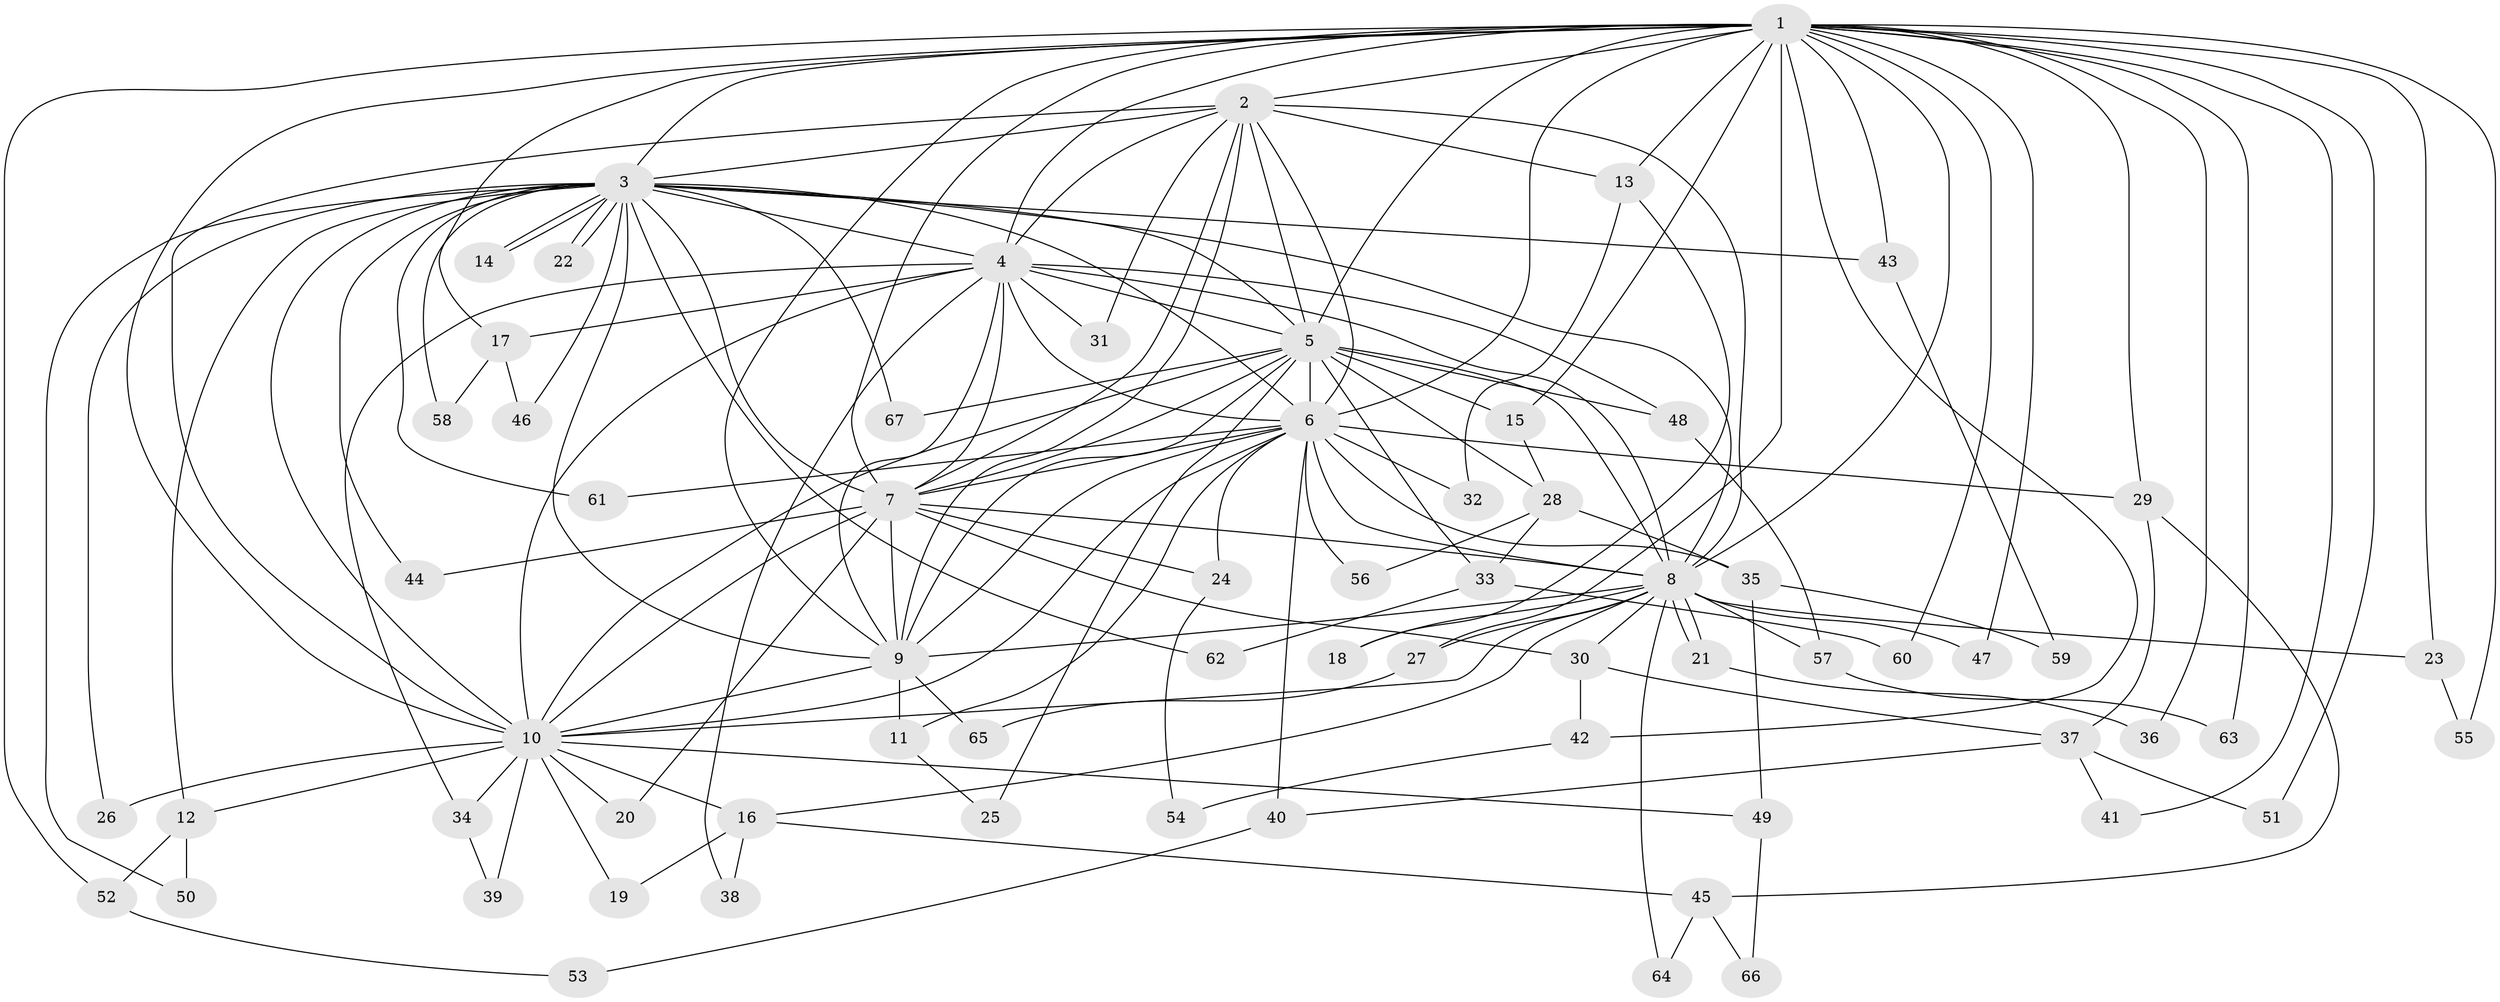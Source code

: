 // coarse degree distribution, {23: 0.02040816326530612, 10: 0.04081632653061224, 20: 0.02040816326530612, 16: 0.04081632653061224, 11: 0.02040816326530612, 19: 0.02040816326530612, 13: 0.02040816326530612, 3: 0.20408163265306123, 4: 0.10204081632653061, 2: 0.4489795918367347, 6: 0.02040816326530612, 5: 0.04081632653061224}
// Generated by graph-tools (version 1.1) at 2025/51/02/27/25 19:51:48]
// undirected, 67 vertices, 159 edges
graph export_dot {
graph [start="1"]
  node [color=gray90,style=filled];
  1;
  2;
  3;
  4;
  5;
  6;
  7;
  8;
  9;
  10;
  11;
  12;
  13;
  14;
  15;
  16;
  17;
  18;
  19;
  20;
  21;
  22;
  23;
  24;
  25;
  26;
  27;
  28;
  29;
  30;
  31;
  32;
  33;
  34;
  35;
  36;
  37;
  38;
  39;
  40;
  41;
  42;
  43;
  44;
  45;
  46;
  47;
  48;
  49;
  50;
  51;
  52;
  53;
  54;
  55;
  56;
  57;
  58;
  59;
  60;
  61;
  62;
  63;
  64;
  65;
  66;
  67;
  1 -- 2;
  1 -- 3;
  1 -- 4;
  1 -- 5;
  1 -- 6;
  1 -- 7;
  1 -- 8;
  1 -- 9;
  1 -- 10;
  1 -- 13;
  1 -- 15;
  1 -- 17;
  1 -- 23;
  1 -- 27;
  1 -- 29;
  1 -- 36;
  1 -- 41;
  1 -- 42;
  1 -- 43;
  1 -- 47;
  1 -- 51;
  1 -- 52;
  1 -- 55;
  1 -- 60;
  1 -- 63;
  2 -- 3;
  2 -- 4;
  2 -- 5;
  2 -- 6;
  2 -- 7;
  2 -- 8;
  2 -- 9;
  2 -- 10;
  2 -- 13;
  2 -- 31;
  3 -- 4;
  3 -- 5;
  3 -- 6;
  3 -- 7;
  3 -- 8;
  3 -- 9;
  3 -- 10;
  3 -- 12;
  3 -- 14;
  3 -- 14;
  3 -- 22;
  3 -- 22;
  3 -- 26;
  3 -- 43;
  3 -- 44;
  3 -- 46;
  3 -- 50;
  3 -- 58;
  3 -- 61;
  3 -- 62;
  3 -- 67;
  4 -- 5;
  4 -- 6;
  4 -- 7;
  4 -- 8;
  4 -- 9;
  4 -- 10;
  4 -- 17;
  4 -- 31;
  4 -- 34;
  4 -- 38;
  4 -- 48;
  5 -- 6;
  5 -- 7;
  5 -- 8;
  5 -- 9;
  5 -- 10;
  5 -- 15;
  5 -- 25;
  5 -- 28;
  5 -- 33;
  5 -- 48;
  5 -- 67;
  6 -- 7;
  6 -- 8;
  6 -- 9;
  6 -- 10;
  6 -- 11;
  6 -- 24;
  6 -- 29;
  6 -- 32;
  6 -- 35;
  6 -- 40;
  6 -- 56;
  6 -- 61;
  7 -- 8;
  7 -- 9;
  7 -- 10;
  7 -- 20;
  7 -- 24;
  7 -- 30;
  7 -- 44;
  8 -- 9;
  8 -- 10;
  8 -- 16;
  8 -- 18;
  8 -- 21;
  8 -- 21;
  8 -- 23;
  8 -- 27;
  8 -- 30;
  8 -- 47;
  8 -- 57;
  8 -- 64;
  9 -- 10;
  9 -- 11;
  9 -- 65;
  10 -- 12;
  10 -- 16;
  10 -- 19;
  10 -- 20;
  10 -- 26;
  10 -- 34;
  10 -- 39;
  10 -- 49;
  11 -- 25;
  12 -- 50;
  12 -- 52;
  13 -- 18;
  13 -- 32;
  15 -- 28;
  16 -- 19;
  16 -- 38;
  16 -- 45;
  17 -- 46;
  17 -- 58;
  21 -- 36;
  23 -- 55;
  24 -- 54;
  27 -- 65;
  28 -- 33;
  28 -- 35;
  28 -- 56;
  29 -- 37;
  29 -- 45;
  30 -- 37;
  30 -- 42;
  33 -- 60;
  33 -- 62;
  34 -- 39;
  35 -- 49;
  35 -- 59;
  37 -- 40;
  37 -- 41;
  37 -- 51;
  40 -- 53;
  42 -- 54;
  43 -- 59;
  45 -- 64;
  45 -- 66;
  48 -- 57;
  49 -- 66;
  52 -- 53;
  57 -- 63;
}
